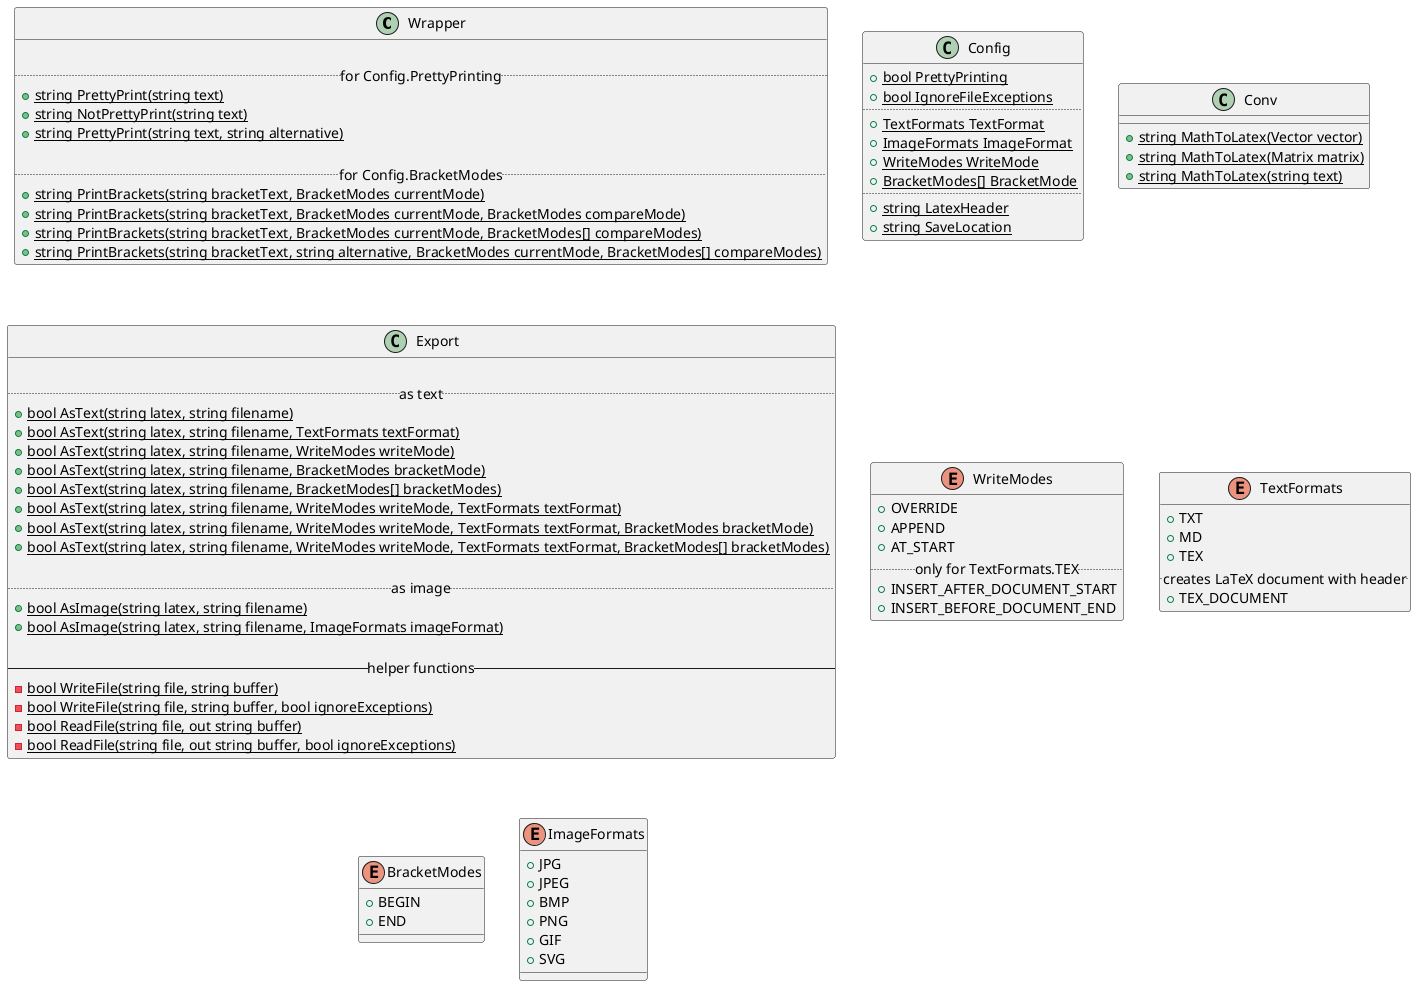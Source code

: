 @startuml

class Wrapper {
    
    .. for Config.PrettyPrinting ..
    {static} + string PrettyPrint(string text)
    {static} + string NotPrettyPrint(string text)
    {static} + string PrettyPrint(string text, string alternative)
    
    .. for Config.BracketModes  ..
    {static} + string PrintBrackets(string bracketText, BracketModes currentMode)
    {static} + string PrintBrackets(string bracketText, BracketModes currentMode, BracketModes compareMode)
    {static} + string PrintBrackets(string bracketText, BracketModes currentMode, BracketModes[] compareModes)
    {static} + string PrintBrackets(string bracketText, string alternative, BracketModes currentMode, BracketModes[] compareModes)
}

class Config {
    {static} + bool PrettyPrinting
    {static} + bool IgnoreFileExceptions
    ..
    {static} + TextFormats TextFormat
    {static} + ImageFormats ImageFormat
    {static} + WriteModes WriteMode
    {static} + BracketModes[] BracketMode
    ..
    {static} + string LatexHeader
    {static} + string SaveLocation
}

class Conv {
    {static} + string MathToLatex(Vector vector)
    {static} + string MathToLatex(Matrix matrix)
    {static} + string MathToLatex(string text)
}


class Export {
    
    .. as text ..
    {static} + bool AsText(string latex, string filename)
    {static} + bool AsText(string latex, string filename, TextFormats textFormat)
    {static} + bool AsText(string latex, string filename, WriteModes writeMode)
    {static} + bool AsText(string latex, string filename, BracketModes bracketMode)
    {static} + bool AsText(string latex, string filename, BracketModes[] bracketModes)
    {static} + bool AsText(string latex, string filename, WriteModes writeMode, TextFormats textFormat)
    {static} + bool AsText(string latex, string filename, WriteModes writeMode, TextFormats textFormat, BracketModes bracketMode)
    {static} + bool AsText(string latex, string filename, WriteModes writeMode, TextFormats textFormat, BracketModes[] bracketModes)
    
    .. as image ..
    {static} + bool AsImage(string latex, string filename)
    {static} + bool AsImage(string latex, string filename, ImageFormats imageFormat)
    
    -- helper functions --
    {static} - bool WriteFile(string file, string buffer)
    {static} - bool WriteFile(string file, string buffer, bool ignoreExceptions)
    {static} - bool ReadFile(string file, out string buffer)
    {static} - bool ReadFile(string file, out string buffer, bool ignoreExceptions)
}

enum WriteModes {
    + OVERRIDE
    + APPEND
    + AT_START
    .. only for TextFormats.TEX ..
    + INSERT_AFTER_DOCUMENT_START
    + INSERT_BEFORE_DOCUMENT_END
}

enum TextFormats {
    + TXT
    + MD
    + TEX
    .. creates LaTeX document with header ..
    + TEX_DOCUMENT
}


enum BracketModes {
    + BEGIN
    + END
}

enum ImageFormats {
    + JPG
    + JPEG
    + BMP
    + PNG
    + GIF
    + SVG
}

@enduml